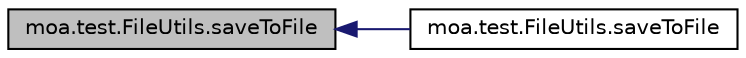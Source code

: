 digraph G
{
  edge [fontname="Helvetica",fontsize="10",labelfontname="Helvetica",labelfontsize="10"];
  node [fontname="Helvetica",fontsize="10",shape=record];
  rankdir=LR;
  Node1 [label="moa.test.FileUtils.saveToFile",height=0.2,width=0.4,color="black", fillcolor="grey75", style="filled" fontcolor="black"];
  Node1 -> Node2 [dir=back,color="midnightblue",fontsize="10",style="solid",fontname="Helvetica"];
  Node2 [label="moa.test.FileUtils.saveToFile",height=0.2,width=0.4,color="black", fillcolor="white", style="filled",URL="$classmoa_1_1test_1_1FileUtils.html#ae2fed1f67b5a6de3071c5c0f6729f51d",tooltip="Saves the content to the given file."];
}

